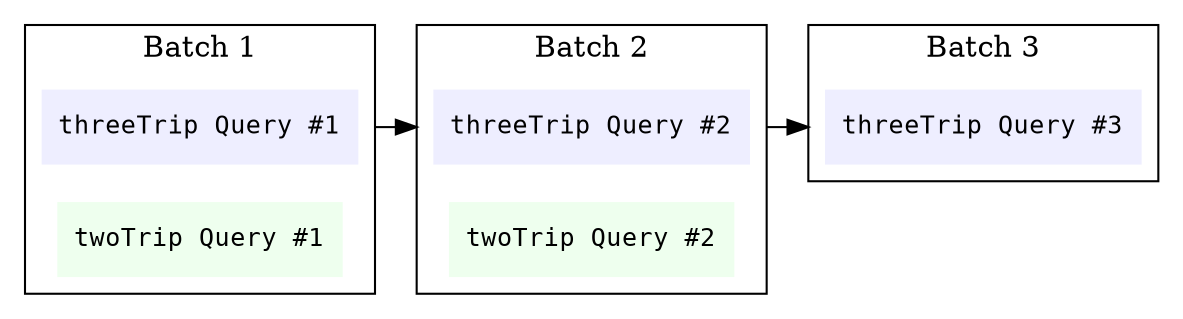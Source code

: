 digraph "Sequential Execution" {
    rankdir=LR
    compound=true
    node[color=none,shape=rectangle,style=filled,fontname=Consolas,fontsize=12]

    subgraph cluster_trip1 {
        a1[label="threeTrip Query #1",fillcolor="#eeeeff"]
        b1[label="twoTrip Query #1",fillcolor="#eeffee"]
        label="Batch 1"
    }

    subgraph cluster_trip2 {
        a2[label="threeTrip Query #2",fillcolor="#eeeeff"]
        b2[label="twoTrip Query #2",fillcolor="#eeffee"]
        label="Batch 2"
    }

    subgraph cluster_trip3 {
        a3[label="threeTrip Query #3",fillcolor="#eeeeff"]
        label="Batch 3"
    }

    a1 -> a2 [ltail=cluster_trip1,lhead=cluster_trip2]
    a2 -> a3 [ltail=cluster_trip2,lhead=cluster_trip3]
}